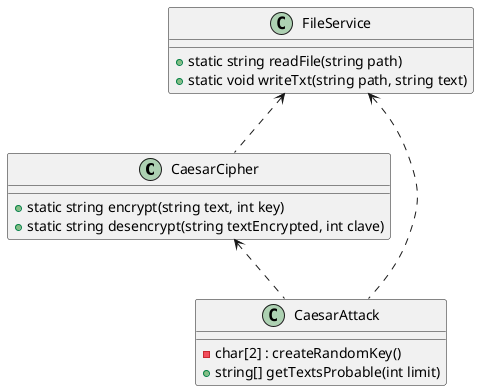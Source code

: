 @startuml cesar
skinparam groupInheritance 2

class CaesarCipher{
  +static string encrypt(string text, int key)
  +static string desencrypt(string textEncrypted, int clave)
}

class CaesarAttack{
  -char[2] : createRandomKey()
  +string[] getTextsProbable(int limit)
}

' Una clase que se encarga de las operaciones sobre archivos, en este caso sólo escritura y lectura
class FileService {
  + static string readFile(string path)
  + static void writeTxt(string path, string text)
}

FileService <.. CaesarCipher
FileService <.. CaesarAttack
CaesarCipher <.. CaesarAttack
@enduml